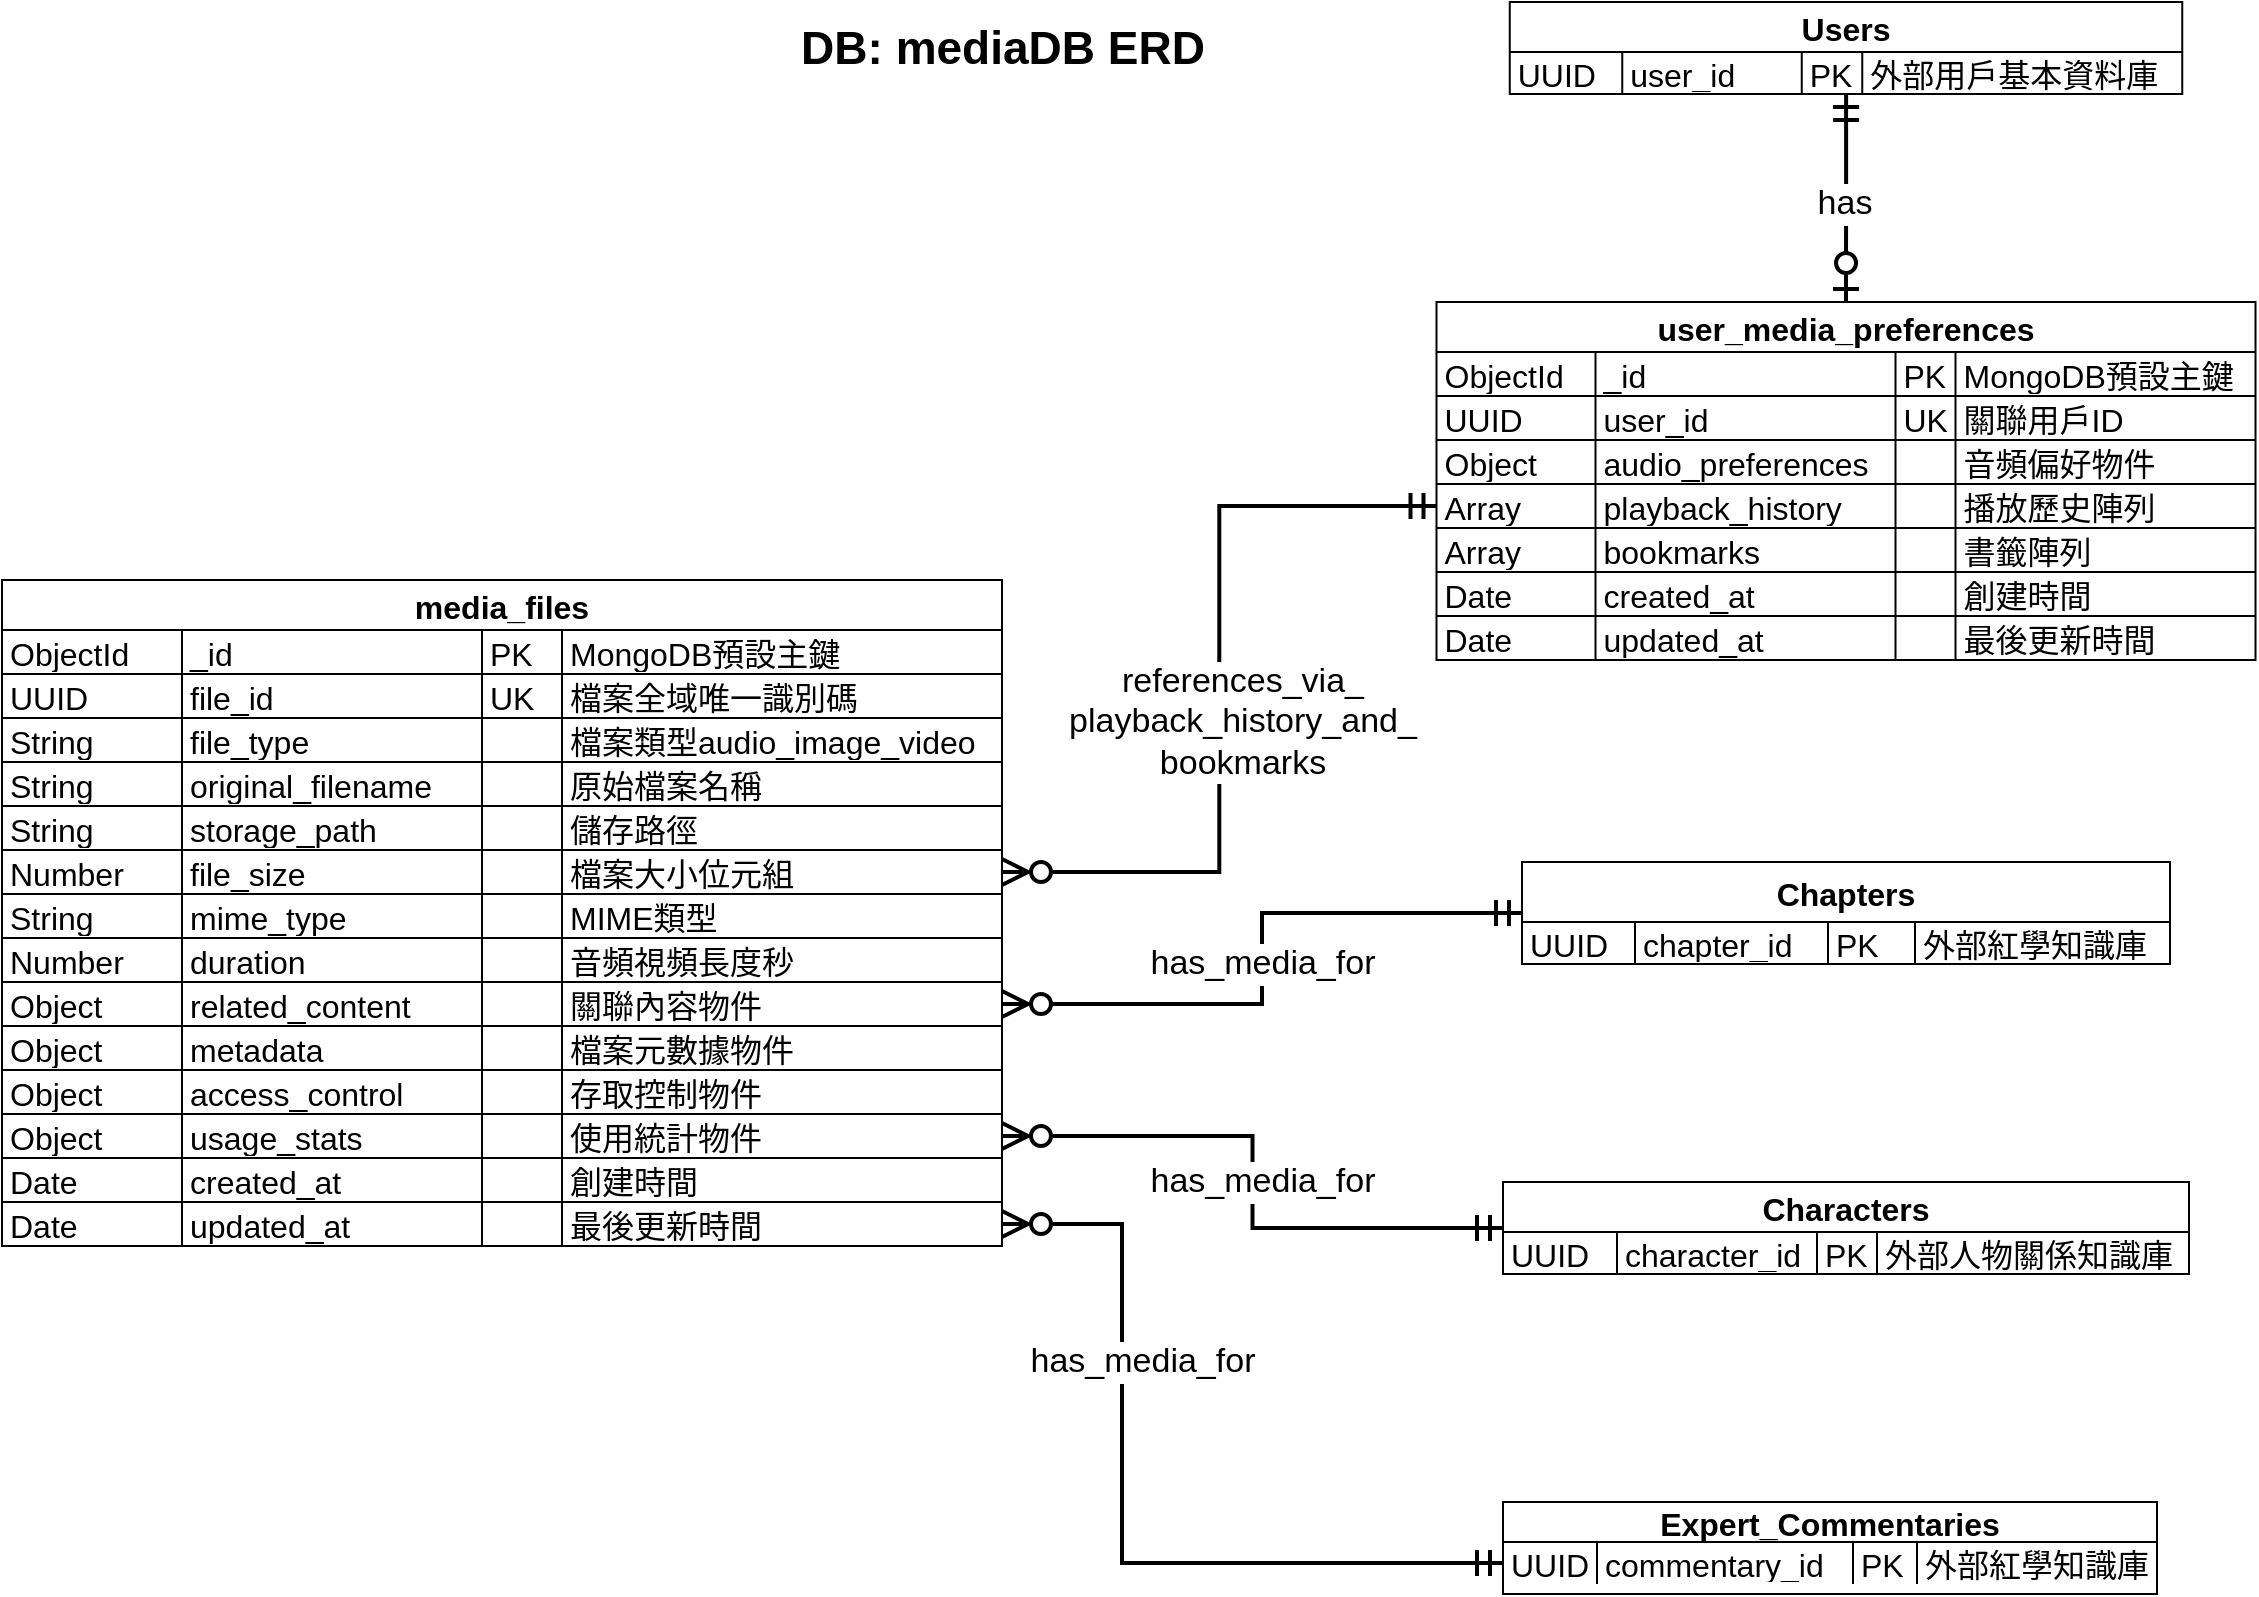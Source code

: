 <mxfile version="24.7.17">
  <diagram name="Page-1" id="UnIl4REgYdiLxJxf534u">
    <mxGraphModel dx="2711" dy="1104" grid="1" gridSize="10" guides="1" tooltips="1" connect="1" arrows="1" fold="1" page="1" pageScale="1" pageWidth="827" pageHeight="1169" math="0" shadow="0">
      <root>
        <mxCell id="0" />
        <mxCell id="1" parent="0" />
        <mxCell id="NqUrE6B0WoNYXSJN2qYD-1" value="media_files" style="shape=table;startSize=25;container=1;collapsible=0;childLayout=tableLayout;fixedRows=1;rowLines=1;fontStyle=1;align=center;resizeLast=1;fontSize=16;" parent="1" vertex="1">
          <mxGeometry x="-230" y="329" width="500" height="333" as="geometry" />
        </mxCell>
        <mxCell id="NqUrE6B0WoNYXSJN2qYD-2" style="shape=tableRow;horizontal=0;startSize=0;swimlaneHead=0;swimlaneBody=0;fillColor=none;collapsible=0;dropTarget=0;points=[[0,0.5],[1,0.5]];portConstraint=eastwest;top=0;left=0;right=0;bottom=0;fontSize=16;" parent="NqUrE6B0WoNYXSJN2qYD-1" vertex="1">
          <mxGeometry y="25" width="500" height="22" as="geometry" />
        </mxCell>
        <mxCell id="NqUrE6B0WoNYXSJN2qYD-3" value="ObjectId" style="shape=partialRectangle;connectable=0;fillColor=none;top=0;left=0;bottom=0;right=0;align=left;spacingLeft=2;overflow=hidden;fontSize=16;" parent="NqUrE6B0WoNYXSJN2qYD-2" vertex="1">
          <mxGeometry width="90" height="22" as="geometry">
            <mxRectangle width="90" height="22" as="alternateBounds" />
          </mxGeometry>
        </mxCell>
        <mxCell id="NqUrE6B0WoNYXSJN2qYD-4" value="_id" style="shape=partialRectangle;connectable=0;fillColor=none;top=0;left=0;bottom=0;right=0;align=left;spacingLeft=2;overflow=hidden;fontSize=16;" parent="NqUrE6B0WoNYXSJN2qYD-2" vertex="1">
          <mxGeometry x="90" width="150" height="22" as="geometry">
            <mxRectangle width="150" height="22" as="alternateBounds" />
          </mxGeometry>
        </mxCell>
        <mxCell id="fLlnK0QQQw2lZY6XCiY6-12" value="PK" style="shape=partialRectangle;connectable=0;fillColor=none;top=0;left=0;bottom=0;right=0;align=left;spacingLeft=2;overflow=hidden;fontSize=16;" vertex="1" parent="NqUrE6B0WoNYXSJN2qYD-2">
          <mxGeometry x="240" width="40" height="22" as="geometry">
            <mxRectangle width="40" height="22" as="alternateBounds" />
          </mxGeometry>
        </mxCell>
        <mxCell id="NqUrE6B0WoNYXSJN2qYD-5" value="MongoDB預設主鍵" style="shape=partialRectangle;connectable=0;fillColor=none;top=0;left=0;bottom=0;right=0;align=left;spacingLeft=2;overflow=hidden;fontSize=16;" parent="NqUrE6B0WoNYXSJN2qYD-2" vertex="1">
          <mxGeometry x="280" width="220" height="22" as="geometry">
            <mxRectangle width="220" height="22" as="alternateBounds" />
          </mxGeometry>
        </mxCell>
        <mxCell id="NqUrE6B0WoNYXSJN2qYD-6" style="shape=tableRow;horizontal=0;startSize=0;swimlaneHead=0;swimlaneBody=0;fillColor=none;collapsible=0;dropTarget=0;points=[[0,0.5],[1,0.5]];portConstraint=eastwest;top=0;left=0;right=0;bottom=0;fontSize=16;" parent="NqUrE6B0WoNYXSJN2qYD-1" vertex="1">
          <mxGeometry y="47" width="500" height="22" as="geometry" />
        </mxCell>
        <mxCell id="NqUrE6B0WoNYXSJN2qYD-7" value="UUID" style="shape=partialRectangle;connectable=0;fillColor=none;top=0;left=0;bottom=0;right=0;align=left;spacingLeft=2;overflow=hidden;fontSize=16;" parent="NqUrE6B0WoNYXSJN2qYD-6" vertex="1">
          <mxGeometry width="90" height="22" as="geometry">
            <mxRectangle width="90" height="22" as="alternateBounds" />
          </mxGeometry>
        </mxCell>
        <mxCell id="NqUrE6B0WoNYXSJN2qYD-8" value="file_id" style="shape=partialRectangle;connectable=0;fillColor=none;top=0;left=0;bottom=0;right=0;align=left;spacingLeft=2;overflow=hidden;fontSize=16;" parent="NqUrE6B0WoNYXSJN2qYD-6" vertex="1">
          <mxGeometry x="90" width="150" height="22" as="geometry">
            <mxRectangle width="150" height="22" as="alternateBounds" />
          </mxGeometry>
        </mxCell>
        <mxCell id="fLlnK0QQQw2lZY6XCiY6-13" value="UK" style="shape=partialRectangle;connectable=0;fillColor=none;top=0;left=0;bottom=0;right=0;align=left;spacingLeft=2;overflow=hidden;fontSize=16;" vertex="1" parent="NqUrE6B0WoNYXSJN2qYD-6">
          <mxGeometry x="240" width="40" height="22" as="geometry">
            <mxRectangle width="40" height="22" as="alternateBounds" />
          </mxGeometry>
        </mxCell>
        <mxCell id="NqUrE6B0WoNYXSJN2qYD-9" value="檔案全域唯一識別碼" style="shape=partialRectangle;connectable=0;fillColor=none;top=0;left=0;bottom=0;right=0;align=left;spacingLeft=2;overflow=hidden;fontSize=16;" parent="NqUrE6B0WoNYXSJN2qYD-6" vertex="1">
          <mxGeometry x="280" width="220" height="22" as="geometry">
            <mxRectangle width="220" height="22" as="alternateBounds" />
          </mxGeometry>
        </mxCell>
        <mxCell id="NqUrE6B0WoNYXSJN2qYD-10" style="shape=tableRow;horizontal=0;startSize=0;swimlaneHead=0;swimlaneBody=0;fillColor=none;collapsible=0;dropTarget=0;points=[[0,0.5],[1,0.5]];portConstraint=eastwest;top=0;left=0;right=0;bottom=0;fontSize=16;" parent="NqUrE6B0WoNYXSJN2qYD-1" vertex="1">
          <mxGeometry y="69" width="500" height="22" as="geometry" />
        </mxCell>
        <mxCell id="NqUrE6B0WoNYXSJN2qYD-11" value="String" style="shape=partialRectangle;connectable=0;fillColor=none;top=0;left=0;bottom=0;right=0;align=left;spacingLeft=2;overflow=hidden;fontSize=16;" parent="NqUrE6B0WoNYXSJN2qYD-10" vertex="1">
          <mxGeometry width="90" height="22" as="geometry">
            <mxRectangle width="90" height="22" as="alternateBounds" />
          </mxGeometry>
        </mxCell>
        <mxCell id="NqUrE6B0WoNYXSJN2qYD-12" value="file_type" style="shape=partialRectangle;connectable=0;fillColor=none;top=0;left=0;bottom=0;right=0;align=left;spacingLeft=2;overflow=hidden;fontSize=16;" parent="NqUrE6B0WoNYXSJN2qYD-10" vertex="1">
          <mxGeometry x="90" width="150" height="22" as="geometry">
            <mxRectangle width="150" height="22" as="alternateBounds" />
          </mxGeometry>
        </mxCell>
        <mxCell id="fLlnK0QQQw2lZY6XCiY6-14" style="shape=partialRectangle;connectable=0;fillColor=none;top=0;left=0;bottom=0;right=0;align=left;spacingLeft=2;overflow=hidden;fontSize=16;" vertex="1" parent="NqUrE6B0WoNYXSJN2qYD-10">
          <mxGeometry x="240" width="40" height="22" as="geometry">
            <mxRectangle width="40" height="22" as="alternateBounds" />
          </mxGeometry>
        </mxCell>
        <mxCell id="NqUrE6B0WoNYXSJN2qYD-13" value="檔案類型audio_image_video" style="shape=partialRectangle;connectable=0;fillColor=none;top=0;left=0;bottom=0;right=0;align=left;spacingLeft=2;overflow=hidden;fontSize=16;" parent="NqUrE6B0WoNYXSJN2qYD-10" vertex="1">
          <mxGeometry x="280" width="220" height="22" as="geometry">
            <mxRectangle width="220" height="22" as="alternateBounds" />
          </mxGeometry>
        </mxCell>
        <mxCell id="NqUrE6B0WoNYXSJN2qYD-14" style="shape=tableRow;horizontal=0;startSize=0;swimlaneHead=0;swimlaneBody=0;fillColor=none;collapsible=0;dropTarget=0;points=[[0,0.5],[1,0.5]];portConstraint=eastwest;top=0;left=0;right=0;bottom=0;fontSize=16;" parent="NqUrE6B0WoNYXSJN2qYD-1" vertex="1">
          <mxGeometry y="91" width="500" height="22" as="geometry" />
        </mxCell>
        <mxCell id="NqUrE6B0WoNYXSJN2qYD-15" value="String" style="shape=partialRectangle;connectable=0;fillColor=none;top=0;left=0;bottom=0;right=0;align=left;spacingLeft=2;overflow=hidden;fontSize=16;" parent="NqUrE6B0WoNYXSJN2qYD-14" vertex="1">
          <mxGeometry width="90" height="22" as="geometry">
            <mxRectangle width="90" height="22" as="alternateBounds" />
          </mxGeometry>
        </mxCell>
        <mxCell id="NqUrE6B0WoNYXSJN2qYD-16" value="original_filename" style="shape=partialRectangle;connectable=0;fillColor=none;top=0;left=0;bottom=0;right=0;align=left;spacingLeft=2;overflow=hidden;fontSize=16;" parent="NqUrE6B0WoNYXSJN2qYD-14" vertex="1">
          <mxGeometry x="90" width="150" height="22" as="geometry">
            <mxRectangle width="150" height="22" as="alternateBounds" />
          </mxGeometry>
        </mxCell>
        <mxCell id="fLlnK0QQQw2lZY6XCiY6-15" style="shape=partialRectangle;connectable=0;fillColor=none;top=0;left=0;bottom=0;right=0;align=left;spacingLeft=2;overflow=hidden;fontSize=16;" vertex="1" parent="NqUrE6B0WoNYXSJN2qYD-14">
          <mxGeometry x="240" width="40" height="22" as="geometry">
            <mxRectangle width="40" height="22" as="alternateBounds" />
          </mxGeometry>
        </mxCell>
        <mxCell id="NqUrE6B0WoNYXSJN2qYD-17" value="原始檔案名稱" style="shape=partialRectangle;connectable=0;fillColor=none;top=0;left=0;bottom=0;right=0;align=left;spacingLeft=2;overflow=hidden;fontSize=16;" parent="NqUrE6B0WoNYXSJN2qYD-14" vertex="1">
          <mxGeometry x="280" width="220" height="22" as="geometry">
            <mxRectangle width="220" height="22" as="alternateBounds" />
          </mxGeometry>
        </mxCell>
        <mxCell id="NqUrE6B0WoNYXSJN2qYD-18" style="shape=tableRow;horizontal=0;startSize=0;swimlaneHead=0;swimlaneBody=0;fillColor=none;collapsible=0;dropTarget=0;points=[[0,0.5],[1,0.5]];portConstraint=eastwest;top=0;left=0;right=0;bottom=0;fontSize=16;" parent="NqUrE6B0WoNYXSJN2qYD-1" vertex="1">
          <mxGeometry y="113" width="500" height="22" as="geometry" />
        </mxCell>
        <mxCell id="NqUrE6B0WoNYXSJN2qYD-19" value="String" style="shape=partialRectangle;connectable=0;fillColor=none;top=0;left=0;bottom=0;right=0;align=left;spacingLeft=2;overflow=hidden;fontSize=16;" parent="NqUrE6B0WoNYXSJN2qYD-18" vertex="1">
          <mxGeometry width="90" height="22" as="geometry">
            <mxRectangle width="90" height="22" as="alternateBounds" />
          </mxGeometry>
        </mxCell>
        <mxCell id="NqUrE6B0WoNYXSJN2qYD-20" value="storage_path" style="shape=partialRectangle;connectable=0;fillColor=none;top=0;left=0;bottom=0;right=0;align=left;spacingLeft=2;overflow=hidden;fontSize=16;" parent="NqUrE6B0WoNYXSJN2qYD-18" vertex="1">
          <mxGeometry x="90" width="150" height="22" as="geometry">
            <mxRectangle width="150" height="22" as="alternateBounds" />
          </mxGeometry>
        </mxCell>
        <mxCell id="fLlnK0QQQw2lZY6XCiY6-16" style="shape=partialRectangle;connectable=0;fillColor=none;top=0;left=0;bottom=0;right=0;align=left;spacingLeft=2;overflow=hidden;fontSize=16;" vertex="1" parent="NqUrE6B0WoNYXSJN2qYD-18">
          <mxGeometry x="240" width="40" height="22" as="geometry">
            <mxRectangle width="40" height="22" as="alternateBounds" />
          </mxGeometry>
        </mxCell>
        <mxCell id="NqUrE6B0WoNYXSJN2qYD-21" value="儲存路徑" style="shape=partialRectangle;connectable=0;fillColor=none;top=0;left=0;bottom=0;right=0;align=left;spacingLeft=2;overflow=hidden;fontSize=16;" parent="NqUrE6B0WoNYXSJN2qYD-18" vertex="1">
          <mxGeometry x="280" width="220" height="22" as="geometry">
            <mxRectangle width="220" height="22" as="alternateBounds" />
          </mxGeometry>
        </mxCell>
        <mxCell id="NqUrE6B0WoNYXSJN2qYD-22" style="shape=tableRow;horizontal=0;startSize=0;swimlaneHead=0;swimlaneBody=0;fillColor=none;collapsible=0;dropTarget=0;points=[[0,0.5],[1,0.5]];portConstraint=eastwest;top=0;left=0;right=0;bottom=0;fontSize=16;" parent="NqUrE6B0WoNYXSJN2qYD-1" vertex="1">
          <mxGeometry y="135" width="500" height="22" as="geometry" />
        </mxCell>
        <mxCell id="NqUrE6B0WoNYXSJN2qYD-23" value="Number" style="shape=partialRectangle;connectable=0;fillColor=none;top=0;left=0;bottom=0;right=0;align=left;spacingLeft=2;overflow=hidden;fontSize=16;" parent="NqUrE6B0WoNYXSJN2qYD-22" vertex="1">
          <mxGeometry width="90" height="22" as="geometry">
            <mxRectangle width="90" height="22" as="alternateBounds" />
          </mxGeometry>
        </mxCell>
        <mxCell id="NqUrE6B0WoNYXSJN2qYD-24" value="file_size" style="shape=partialRectangle;connectable=0;fillColor=none;top=0;left=0;bottom=0;right=0;align=left;spacingLeft=2;overflow=hidden;fontSize=16;" parent="NqUrE6B0WoNYXSJN2qYD-22" vertex="1">
          <mxGeometry x="90" width="150" height="22" as="geometry">
            <mxRectangle width="150" height="22" as="alternateBounds" />
          </mxGeometry>
        </mxCell>
        <mxCell id="fLlnK0QQQw2lZY6XCiY6-17" style="shape=partialRectangle;connectable=0;fillColor=none;top=0;left=0;bottom=0;right=0;align=left;spacingLeft=2;overflow=hidden;fontSize=16;" vertex="1" parent="NqUrE6B0WoNYXSJN2qYD-22">
          <mxGeometry x="240" width="40" height="22" as="geometry">
            <mxRectangle width="40" height="22" as="alternateBounds" />
          </mxGeometry>
        </mxCell>
        <mxCell id="NqUrE6B0WoNYXSJN2qYD-25" value="檔案大小位元組" style="shape=partialRectangle;connectable=0;fillColor=none;top=0;left=0;bottom=0;right=0;align=left;spacingLeft=2;overflow=hidden;fontSize=16;" parent="NqUrE6B0WoNYXSJN2qYD-22" vertex="1">
          <mxGeometry x="280" width="220" height="22" as="geometry">
            <mxRectangle width="220" height="22" as="alternateBounds" />
          </mxGeometry>
        </mxCell>
        <mxCell id="NqUrE6B0WoNYXSJN2qYD-26" style="shape=tableRow;horizontal=0;startSize=0;swimlaneHead=0;swimlaneBody=0;fillColor=none;collapsible=0;dropTarget=0;points=[[0,0.5],[1,0.5]];portConstraint=eastwest;top=0;left=0;right=0;bottom=0;fontSize=16;" parent="NqUrE6B0WoNYXSJN2qYD-1" vertex="1">
          <mxGeometry y="157" width="500" height="22" as="geometry" />
        </mxCell>
        <mxCell id="NqUrE6B0WoNYXSJN2qYD-27" value="String" style="shape=partialRectangle;connectable=0;fillColor=none;top=0;left=0;bottom=0;right=0;align=left;spacingLeft=2;overflow=hidden;fontSize=16;" parent="NqUrE6B0WoNYXSJN2qYD-26" vertex="1">
          <mxGeometry width="90" height="22" as="geometry">
            <mxRectangle width="90" height="22" as="alternateBounds" />
          </mxGeometry>
        </mxCell>
        <mxCell id="NqUrE6B0WoNYXSJN2qYD-28" value="mime_type" style="shape=partialRectangle;connectable=0;fillColor=none;top=0;left=0;bottom=0;right=0;align=left;spacingLeft=2;overflow=hidden;fontSize=16;" parent="NqUrE6B0WoNYXSJN2qYD-26" vertex="1">
          <mxGeometry x="90" width="150" height="22" as="geometry">
            <mxRectangle width="150" height="22" as="alternateBounds" />
          </mxGeometry>
        </mxCell>
        <mxCell id="fLlnK0QQQw2lZY6XCiY6-18" style="shape=partialRectangle;connectable=0;fillColor=none;top=0;left=0;bottom=0;right=0;align=left;spacingLeft=2;overflow=hidden;fontSize=16;" vertex="1" parent="NqUrE6B0WoNYXSJN2qYD-26">
          <mxGeometry x="240" width="40" height="22" as="geometry">
            <mxRectangle width="40" height="22" as="alternateBounds" />
          </mxGeometry>
        </mxCell>
        <mxCell id="NqUrE6B0WoNYXSJN2qYD-29" value="MIME類型" style="shape=partialRectangle;connectable=0;fillColor=none;top=0;left=0;bottom=0;right=0;align=left;spacingLeft=2;overflow=hidden;fontSize=16;" parent="NqUrE6B0WoNYXSJN2qYD-26" vertex="1">
          <mxGeometry x="280" width="220" height="22" as="geometry">
            <mxRectangle width="220" height="22" as="alternateBounds" />
          </mxGeometry>
        </mxCell>
        <mxCell id="NqUrE6B0WoNYXSJN2qYD-30" style="shape=tableRow;horizontal=0;startSize=0;swimlaneHead=0;swimlaneBody=0;fillColor=none;collapsible=0;dropTarget=0;points=[[0,0.5],[1,0.5]];portConstraint=eastwest;top=0;left=0;right=0;bottom=0;fontSize=16;" parent="NqUrE6B0WoNYXSJN2qYD-1" vertex="1">
          <mxGeometry y="179" width="500" height="22" as="geometry" />
        </mxCell>
        <mxCell id="NqUrE6B0WoNYXSJN2qYD-31" value="Number" style="shape=partialRectangle;connectable=0;fillColor=none;top=0;left=0;bottom=0;right=0;align=left;spacingLeft=2;overflow=hidden;fontSize=16;" parent="NqUrE6B0WoNYXSJN2qYD-30" vertex="1">
          <mxGeometry width="90" height="22" as="geometry">
            <mxRectangle width="90" height="22" as="alternateBounds" />
          </mxGeometry>
        </mxCell>
        <mxCell id="NqUrE6B0WoNYXSJN2qYD-32" value="duration" style="shape=partialRectangle;connectable=0;fillColor=none;top=0;left=0;bottom=0;right=0;align=left;spacingLeft=2;overflow=hidden;fontSize=16;" parent="NqUrE6B0WoNYXSJN2qYD-30" vertex="1">
          <mxGeometry x="90" width="150" height="22" as="geometry">
            <mxRectangle width="150" height="22" as="alternateBounds" />
          </mxGeometry>
        </mxCell>
        <mxCell id="fLlnK0QQQw2lZY6XCiY6-19" style="shape=partialRectangle;connectable=0;fillColor=none;top=0;left=0;bottom=0;right=0;align=left;spacingLeft=2;overflow=hidden;fontSize=16;" vertex="1" parent="NqUrE6B0WoNYXSJN2qYD-30">
          <mxGeometry x="240" width="40" height="22" as="geometry">
            <mxRectangle width="40" height="22" as="alternateBounds" />
          </mxGeometry>
        </mxCell>
        <mxCell id="NqUrE6B0WoNYXSJN2qYD-33" value="音頻視頻長度秒" style="shape=partialRectangle;connectable=0;fillColor=none;top=0;left=0;bottom=0;right=0;align=left;spacingLeft=2;overflow=hidden;fontSize=16;" parent="NqUrE6B0WoNYXSJN2qYD-30" vertex="1">
          <mxGeometry x="280" width="220" height="22" as="geometry">
            <mxRectangle width="220" height="22" as="alternateBounds" />
          </mxGeometry>
        </mxCell>
        <mxCell id="NqUrE6B0WoNYXSJN2qYD-34" style="shape=tableRow;horizontal=0;startSize=0;swimlaneHead=0;swimlaneBody=0;fillColor=none;collapsible=0;dropTarget=0;points=[[0,0.5],[1,0.5]];portConstraint=eastwest;top=0;left=0;right=0;bottom=0;fontSize=16;" parent="NqUrE6B0WoNYXSJN2qYD-1" vertex="1">
          <mxGeometry y="201" width="500" height="22" as="geometry" />
        </mxCell>
        <mxCell id="NqUrE6B0WoNYXSJN2qYD-35" value="Object" style="shape=partialRectangle;connectable=0;fillColor=none;top=0;left=0;bottom=0;right=0;align=left;spacingLeft=2;overflow=hidden;fontSize=16;" parent="NqUrE6B0WoNYXSJN2qYD-34" vertex="1">
          <mxGeometry width="90" height="22" as="geometry">
            <mxRectangle width="90" height="22" as="alternateBounds" />
          </mxGeometry>
        </mxCell>
        <mxCell id="NqUrE6B0WoNYXSJN2qYD-36" value="related_content" style="shape=partialRectangle;connectable=0;fillColor=none;top=0;left=0;bottom=0;right=0;align=left;spacingLeft=2;overflow=hidden;fontSize=16;" parent="NqUrE6B0WoNYXSJN2qYD-34" vertex="1">
          <mxGeometry x="90" width="150" height="22" as="geometry">
            <mxRectangle width="150" height="22" as="alternateBounds" />
          </mxGeometry>
        </mxCell>
        <mxCell id="fLlnK0QQQw2lZY6XCiY6-20" style="shape=partialRectangle;connectable=0;fillColor=none;top=0;left=0;bottom=0;right=0;align=left;spacingLeft=2;overflow=hidden;fontSize=16;" vertex="1" parent="NqUrE6B0WoNYXSJN2qYD-34">
          <mxGeometry x="240" width="40" height="22" as="geometry">
            <mxRectangle width="40" height="22" as="alternateBounds" />
          </mxGeometry>
        </mxCell>
        <mxCell id="NqUrE6B0WoNYXSJN2qYD-37" value="關聯內容物件" style="shape=partialRectangle;connectable=0;fillColor=none;top=0;left=0;bottom=0;right=0;align=left;spacingLeft=2;overflow=hidden;fontSize=16;" parent="NqUrE6B0WoNYXSJN2qYD-34" vertex="1">
          <mxGeometry x="280" width="220" height="22" as="geometry">
            <mxRectangle width="220" height="22" as="alternateBounds" />
          </mxGeometry>
        </mxCell>
        <mxCell id="NqUrE6B0WoNYXSJN2qYD-38" style="shape=tableRow;horizontal=0;startSize=0;swimlaneHead=0;swimlaneBody=0;fillColor=none;collapsible=0;dropTarget=0;points=[[0,0.5],[1,0.5]];portConstraint=eastwest;top=0;left=0;right=0;bottom=0;fontSize=16;" parent="NqUrE6B0WoNYXSJN2qYD-1" vertex="1">
          <mxGeometry y="223" width="500" height="22" as="geometry" />
        </mxCell>
        <mxCell id="NqUrE6B0WoNYXSJN2qYD-39" value="Object" style="shape=partialRectangle;connectable=0;fillColor=none;top=0;left=0;bottom=0;right=0;align=left;spacingLeft=2;overflow=hidden;fontSize=16;" parent="NqUrE6B0WoNYXSJN2qYD-38" vertex="1">
          <mxGeometry width="90" height="22" as="geometry">
            <mxRectangle width="90" height="22" as="alternateBounds" />
          </mxGeometry>
        </mxCell>
        <mxCell id="NqUrE6B0WoNYXSJN2qYD-40" value="metadata" style="shape=partialRectangle;connectable=0;fillColor=none;top=0;left=0;bottom=0;right=0;align=left;spacingLeft=2;overflow=hidden;fontSize=16;" parent="NqUrE6B0WoNYXSJN2qYD-38" vertex="1">
          <mxGeometry x="90" width="150" height="22" as="geometry">
            <mxRectangle width="150" height="22" as="alternateBounds" />
          </mxGeometry>
        </mxCell>
        <mxCell id="fLlnK0QQQw2lZY6XCiY6-21" style="shape=partialRectangle;connectable=0;fillColor=none;top=0;left=0;bottom=0;right=0;align=left;spacingLeft=2;overflow=hidden;fontSize=16;" vertex="1" parent="NqUrE6B0WoNYXSJN2qYD-38">
          <mxGeometry x="240" width="40" height="22" as="geometry">
            <mxRectangle width="40" height="22" as="alternateBounds" />
          </mxGeometry>
        </mxCell>
        <mxCell id="NqUrE6B0WoNYXSJN2qYD-41" value="檔案元數據物件" style="shape=partialRectangle;connectable=0;fillColor=none;top=0;left=0;bottom=0;right=0;align=left;spacingLeft=2;overflow=hidden;fontSize=16;" parent="NqUrE6B0WoNYXSJN2qYD-38" vertex="1">
          <mxGeometry x="280" width="220" height="22" as="geometry">
            <mxRectangle width="220" height="22" as="alternateBounds" />
          </mxGeometry>
        </mxCell>
        <mxCell id="NqUrE6B0WoNYXSJN2qYD-42" style="shape=tableRow;horizontal=0;startSize=0;swimlaneHead=0;swimlaneBody=0;fillColor=none;collapsible=0;dropTarget=0;points=[[0,0.5],[1,0.5]];portConstraint=eastwest;top=0;left=0;right=0;bottom=0;fontSize=16;" parent="NqUrE6B0WoNYXSJN2qYD-1" vertex="1">
          <mxGeometry y="245" width="500" height="22" as="geometry" />
        </mxCell>
        <mxCell id="NqUrE6B0WoNYXSJN2qYD-43" value="Object" style="shape=partialRectangle;connectable=0;fillColor=none;top=0;left=0;bottom=0;right=0;align=left;spacingLeft=2;overflow=hidden;fontSize=16;" parent="NqUrE6B0WoNYXSJN2qYD-42" vertex="1">
          <mxGeometry width="90" height="22" as="geometry">
            <mxRectangle width="90" height="22" as="alternateBounds" />
          </mxGeometry>
        </mxCell>
        <mxCell id="NqUrE6B0WoNYXSJN2qYD-44" value="access_control" style="shape=partialRectangle;connectable=0;fillColor=none;top=0;left=0;bottom=0;right=0;align=left;spacingLeft=2;overflow=hidden;fontSize=16;" parent="NqUrE6B0WoNYXSJN2qYD-42" vertex="1">
          <mxGeometry x="90" width="150" height="22" as="geometry">
            <mxRectangle width="150" height="22" as="alternateBounds" />
          </mxGeometry>
        </mxCell>
        <mxCell id="fLlnK0QQQw2lZY6XCiY6-22" style="shape=partialRectangle;connectable=0;fillColor=none;top=0;left=0;bottom=0;right=0;align=left;spacingLeft=2;overflow=hidden;fontSize=16;" vertex="1" parent="NqUrE6B0WoNYXSJN2qYD-42">
          <mxGeometry x="240" width="40" height="22" as="geometry">
            <mxRectangle width="40" height="22" as="alternateBounds" />
          </mxGeometry>
        </mxCell>
        <mxCell id="NqUrE6B0WoNYXSJN2qYD-45" value="存取控制物件" style="shape=partialRectangle;connectable=0;fillColor=none;top=0;left=0;bottom=0;right=0;align=left;spacingLeft=2;overflow=hidden;fontSize=16;" parent="NqUrE6B0WoNYXSJN2qYD-42" vertex="1">
          <mxGeometry x="280" width="220" height="22" as="geometry">
            <mxRectangle width="220" height="22" as="alternateBounds" />
          </mxGeometry>
        </mxCell>
        <mxCell id="NqUrE6B0WoNYXSJN2qYD-46" style="shape=tableRow;horizontal=0;startSize=0;swimlaneHead=0;swimlaneBody=0;fillColor=none;collapsible=0;dropTarget=0;points=[[0,0.5],[1,0.5]];portConstraint=eastwest;top=0;left=0;right=0;bottom=0;fontSize=16;" parent="NqUrE6B0WoNYXSJN2qYD-1" vertex="1">
          <mxGeometry y="267" width="500" height="22" as="geometry" />
        </mxCell>
        <mxCell id="NqUrE6B0WoNYXSJN2qYD-47" value="Object" style="shape=partialRectangle;connectable=0;fillColor=none;top=0;left=0;bottom=0;right=0;align=left;spacingLeft=2;overflow=hidden;fontSize=16;" parent="NqUrE6B0WoNYXSJN2qYD-46" vertex="1">
          <mxGeometry width="90" height="22" as="geometry">
            <mxRectangle width="90" height="22" as="alternateBounds" />
          </mxGeometry>
        </mxCell>
        <mxCell id="NqUrE6B0WoNYXSJN2qYD-48" value="usage_stats" style="shape=partialRectangle;connectable=0;fillColor=none;top=0;left=0;bottom=0;right=0;align=left;spacingLeft=2;overflow=hidden;fontSize=16;" parent="NqUrE6B0WoNYXSJN2qYD-46" vertex="1">
          <mxGeometry x="90" width="150" height="22" as="geometry">
            <mxRectangle width="150" height="22" as="alternateBounds" />
          </mxGeometry>
        </mxCell>
        <mxCell id="fLlnK0QQQw2lZY6XCiY6-23" style="shape=partialRectangle;connectable=0;fillColor=none;top=0;left=0;bottom=0;right=0;align=left;spacingLeft=2;overflow=hidden;fontSize=16;" vertex="1" parent="NqUrE6B0WoNYXSJN2qYD-46">
          <mxGeometry x="240" width="40" height="22" as="geometry">
            <mxRectangle width="40" height="22" as="alternateBounds" />
          </mxGeometry>
        </mxCell>
        <mxCell id="NqUrE6B0WoNYXSJN2qYD-49" value="使用統計物件" style="shape=partialRectangle;connectable=0;fillColor=none;top=0;left=0;bottom=0;right=0;align=left;spacingLeft=2;overflow=hidden;fontSize=16;" parent="NqUrE6B0WoNYXSJN2qYD-46" vertex="1">
          <mxGeometry x="280" width="220" height="22" as="geometry">
            <mxRectangle width="220" height="22" as="alternateBounds" />
          </mxGeometry>
        </mxCell>
        <mxCell id="NqUrE6B0WoNYXSJN2qYD-50" style="shape=tableRow;horizontal=0;startSize=0;swimlaneHead=0;swimlaneBody=0;fillColor=none;collapsible=0;dropTarget=0;points=[[0,0.5],[1,0.5]];portConstraint=eastwest;top=0;left=0;right=0;bottom=0;fontSize=16;" parent="NqUrE6B0WoNYXSJN2qYD-1" vertex="1">
          <mxGeometry y="289" width="500" height="22" as="geometry" />
        </mxCell>
        <mxCell id="NqUrE6B0WoNYXSJN2qYD-51" value="Date" style="shape=partialRectangle;connectable=0;fillColor=none;top=0;left=0;bottom=0;right=0;align=left;spacingLeft=2;overflow=hidden;fontSize=16;" parent="NqUrE6B0WoNYXSJN2qYD-50" vertex="1">
          <mxGeometry width="90" height="22" as="geometry">
            <mxRectangle width="90" height="22" as="alternateBounds" />
          </mxGeometry>
        </mxCell>
        <mxCell id="NqUrE6B0WoNYXSJN2qYD-52" value="created_at" style="shape=partialRectangle;connectable=0;fillColor=none;top=0;left=0;bottom=0;right=0;align=left;spacingLeft=2;overflow=hidden;fontSize=16;" parent="NqUrE6B0WoNYXSJN2qYD-50" vertex="1">
          <mxGeometry x="90" width="150" height="22" as="geometry">
            <mxRectangle width="150" height="22" as="alternateBounds" />
          </mxGeometry>
        </mxCell>
        <mxCell id="fLlnK0QQQw2lZY6XCiY6-24" style="shape=partialRectangle;connectable=0;fillColor=none;top=0;left=0;bottom=0;right=0;align=left;spacingLeft=2;overflow=hidden;fontSize=16;" vertex="1" parent="NqUrE6B0WoNYXSJN2qYD-50">
          <mxGeometry x="240" width="40" height="22" as="geometry">
            <mxRectangle width="40" height="22" as="alternateBounds" />
          </mxGeometry>
        </mxCell>
        <mxCell id="NqUrE6B0WoNYXSJN2qYD-53" value="創建時間" style="shape=partialRectangle;connectable=0;fillColor=none;top=0;left=0;bottom=0;right=0;align=left;spacingLeft=2;overflow=hidden;fontSize=16;" parent="NqUrE6B0WoNYXSJN2qYD-50" vertex="1">
          <mxGeometry x="280" width="220" height="22" as="geometry">
            <mxRectangle width="220" height="22" as="alternateBounds" />
          </mxGeometry>
        </mxCell>
        <mxCell id="NqUrE6B0WoNYXSJN2qYD-54" style="shape=tableRow;horizontal=0;startSize=0;swimlaneHead=0;swimlaneBody=0;fillColor=none;collapsible=0;dropTarget=0;points=[[0,0.5],[1,0.5]];portConstraint=eastwest;top=0;left=0;right=0;bottom=0;fontSize=16;" parent="NqUrE6B0WoNYXSJN2qYD-1" vertex="1">
          <mxGeometry y="311" width="500" height="22" as="geometry" />
        </mxCell>
        <mxCell id="NqUrE6B0WoNYXSJN2qYD-55" value="Date" style="shape=partialRectangle;connectable=0;fillColor=none;top=0;left=0;bottom=0;right=0;align=left;spacingLeft=2;overflow=hidden;fontSize=16;" parent="NqUrE6B0WoNYXSJN2qYD-54" vertex="1">
          <mxGeometry width="90" height="22" as="geometry">
            <mxRectangle width="90" height="22" as="alternateBounds" />
          </mxGeometry>
        </mxCell>
        <mxCell id="NqUrE6B0WoNYXSJN2qYD-56" value="updated_at" style="shape=partialRectangle;connectable=0;fillColor=none;top=0;left=0;bottom=0;right=0;align=left;spacingLeft=2;overflow=hidden;fontSize=16;" parent="NqUrE6B0WoNYXSJN2qYD-54" vertex="1">
          <mxGeometry x="90" width="150" height="22" as="geometry">
            <mxRectangle width="150" height="22" as="alternateBounds" />
          </mxGeometry>
        </mxCell>
        <mxCell id="fLlnK0QQQw2lZY6XCiY6-25" style="shape=partialRectangle;connectable=0;fillColor=none;top=0;left=0;bottom=0;right=0;align=left;spacingLeft=2;overflow=hidden;fontSize=16;" vertex="1" parent="NqUrE6B0WoNYXSJN2qYD-54">
          <mxGeometry x="240" width="40" height="22" as="geometry">
            <mxRectangle width="40" height="22" as="alternateBounds" />
          </mxGeometry>
        </mxCell>
        <mxCell id="NqUrE6B0WoNYXSJN2qYD-57" value="最後更新時間" style="shape=partialRectangle;connectable=0;fillColor=none;top=0;left=0;bottom=0;right=0;align=left;spacingLeft=2;overflow=hidden;fontSize=16;" parent="NqUrE6B0WoNYXSJN2qYD-54" vertex="1">
          <mxGeometry x="280" width="220" height="22" as="geometry">
            <mxRectangle width="220" height="22" as="alternateBounds" />
          </mxGeometry>
        </mxCell>
        <mxCell id="NqUrE6B0WoNYXSJN2qYD-58" value="user_media_preferences" style="shape=table;startSize=25;container=1;collapsible=0;childLayout=tableLayout;fixedRows=1;rowLines=1;fontStyle=1;align=center;resizeLast=1;fontSize=16;" parent="1" vertex="1">
          <mxGeometry x="487.25" y="190" width="409.5" height="179" as="geometry" />
        </mxCell>
        <mxCell id="NqUrE6B0WoNYXSJN2qYD-59" style="shape=tableRow;horizontal=0;startSize=0;swimlaneHead=0;swimlaneBody=0;fillColor=none;collapsible=0;dropTarget=0;points=[[0,0.5],[1,0.5]];portConstraint=eastwest;top=0;left=0;right=0;bottom=0;fontSize=16;" parent="NqUrE6B0WoNYXSJN2qYD-58" vertex="1">
          <mxGeometry y="25" width="409.5" height="22" as="geometry" />
        </mxCell>
        <mxCell id="NqUrE6B0WoNYXSJN2qYD-60" value="ObjectId" style="shape=partialRectangle;connectable=0;fillColor=none;top=0;left=0;bottom=0;right=0;align=left;spacingLeft=2;overflow=hidden;fontSize=16;" parent="NqUrE6B0WoNYXSJN2qYD-59" vertex="1">
          <mxGeometry width="79.5" height="22" as="geometry">
            <mxRectangle width="79.5" height="22" as="alternateBounds" />
          </mxGeometry>
        </mxCell>
        <mxCell id="NqUrE6B0WoNYXSJN2qYD-61" value="_id" style="shape=partialRectangle;connectable=0;fillColor=none;top=0;left=0;bottom=0;right=0;align=left;spacingLeft=2;overflow=hidden;fontSize=16;" parent="NqUrE6B0WoNYXSJN2qYD-59" vertex="1">
          <mxGeometry x="79.5" width="150" height="22" as="geometry">
            <mxRectangle width="150" height="22" as="alternateBounds" />
          </mxGeometry>
        </mxCell>
        <mxCell id="fLlnK0QQQw2lZY6XCiY6-1" value="PK" style="shape=partialRectangle;connectable=0;fillColor=none;top=0;left=0;bottom=0;right=0;align=left;spacingLeft=2;overflow=hidden;fontSize=16;" vertex="1" parent="NqUrE6B0WoNYXSJN2qYD-59">
          <mxGeometry x="229.5" width="30" height="22" as="geometry">
            <mxRectangle width="30" height="22" as="alternateBounds" />
          </mxGeometry>
        </mxCell>
        <mxCell id="NqUrE6B0WoNYXSJN2qYD-62" value="MongoDB預設主鍵" style="shape=partialRectangle;connectable=0;fillColor=none;top=0;left=0;bottom=0;right=0;align=left;spacingLeft=2;overflow=hidden;fontSize=16;" parent="NqUrE6B0WoNYXSJN2qYD-59" vertex="1">
          <mxGeometry x="259.5" width="150" height="22" as="geometry">
            <mxRectangle width="150" height="22" as="alternateBounds" />
          </mxGeometry>
        </mxCell>
        <mxCell id="NqUrE6B0WoNYXSJN2qYD-63" style="shape=tableRow;horizontal=0;startSize=0;swimlaneHead=0;swimlaneBody=0;fillColor=none;collapsible=0;dropTarget=0;points=[[0,0.5],[1,0.5]];portConstraint=eastwest;top=0;left=0;right=0;bottom=0;fontSize=16;" parent="NqUrE6B0WoNYXSJN2qYD-58" vertex="1">
          <mxGeometry y="47" width="409.5" height="22" as="geometry" />
        </mxCell>
        <mxCell id="NqUrE6B0WoNYXSJN2qYD-64" value="UUID" style="shape=partialRectangle;connectable=0;fillColor=none;top=0;left=0;bottom=0;right=0;align=left;spacingLeft=2;overflow=hidden;fontSize=16;" parent="NqUrE6B0WoNYXSJN2qYD-63" vertex="1">
          <mxGeometry width="79.5" height="22" as="geometry">
            <mxRectangle width="79.5" height="22" as="alternateBounds" />
          </mxGeometry>
        </mxCell>
        <mxCell id="NqUrE6B0WoNYXSJN2qYD-65" value="user_id" style="shape=partialRectangle;connectable=0;fillColor=none;top=0;left=0;bottom=0;right=0;align=left;spacingLeft=2;overflow=hidden;fontSize=16;" parent="NqUrE6B0WoNYXSJN2qYD-63" vertex="1">
          <mxGeometry x="79.5" width="150" height="22" as="geometry">
            <mxRectangle width="150" height="22" as="alternateBounds" />
          </mxGeometry>
        </mxCell>
        <mxCell id="fLlnK0QQQw2lZY6XCiY6-2" value="UK" style="shape=partialRectangle;connectable=0;fillColor=none;top=0;left=0;bottom=0;right=0;align=left;spacingLeft=2;overflow=hidden;fontSize=16;" vertex="1" parent="NqUrE6B0WoNYXSJN2qYD-63">
          <mxGeometry x="229.5" width="30" height="22" as="geometry">
            <mxRectangle width="30" height="22" as="alternateBounds" />
          </mxGeometry>
        </mxCell>
        <mxCell id="NqUrE6B0WoNYXSJN2qYD-66" value="關聯用戶ID" style="shape=partialRectangle;connectable=0;fillColor=none;top=0;left=0;bottom=0;right=0;align=left;spacingLeft=2;overflow=hidden;fontSize=16;" parent="NqUrE6B0WoNYXSJN2qYD-63" vertex="1">
          <mxGeometry x="259.5" width="150" height="22" as="geometry">
            <mxRectangle width="150" height="22" as="alternateBounds" />
          </mxGeometry>
        </mxCell>
        <mxCell id="NqUrE6B0WoNYXSJN2qYD-67" style="shape=tableRow;horizontal=0;startSize=0;swimlaneHead=0;swimlaneBody=0;fillColor=none;collapsible=0;dropTarget=0;points=[[0,0.5],[1,0.5]];portConstraint=eastwest;top=0;left=0;right=0;bottom=0;fontSize=16;" parent="NqUrE6B0WoNYXSJN2qYD-58" vertex="1">
          <mxGeometry y="69" width="409.5" height="22" as="geometry" />
        </mxCell>
        <mxCell id="NqUrE6B0WoNYXSJN2qYD-68" value="Object" style="shape=partialRectangle;connectable=0;fillColor=none;top=0;left=0;bottom=0;right=0;align=left;spacingLeft=2;overflow=hidden;fontSize=16;" parent="NqUrE6B0WoNYXSJN2qYD-67" vertex="1">
          <mxGeometry width="79.5" height="22" as="geometry">
            <mxRectangle width="79.5" height="22" as="alternateBounds" />
          </mxGeometry>
        </mxCell>
        <mxCell id="NqUrE6B0WoNYXSJN2qYD-69" value="audio_preferences" style="shape=partialRectangle;connectable=0;fillColor=none;top=0;left=0;bottom=0;right=0;align=left;spacingLeft=2;overflow=hidden;fontSize=16;" parent="NqUrE6B0WoNYXSJN2qYD-67" vertex="1">
          <mxGeometry x="79.5" width="150" height="22" as="geometry">
            <mxRectangle width="150" height="22" as="alternateBounds" />
          </mxGeometry>
        </mxCell>
        <mxCell id="fLlnK0QQQw2lZY6XCiY6-3" style="shape=partialRectangle;connectable=0;fillColor=none;top=0;left=0;bottom=0;right=0;align=left;spacingLeft=2;overflow=hidden;fontSize=16;" vertex="1" parent="NqUrE6B0WoNYXSJN2qYD-67">
          <mxGeometry x="229.5" width="30" height="22" as="geometry">
            <mxRectangle width="30" height="22" as="alternateBounds" />
          </mxGeometry>
        </mxCell>
        <mxCell id="NqUrE6B0WoNYXSJN2qYD-70" value="音頻偏好物件" style="shape=partialRectangle;connectable=0;fillColor=none;top=0;left=0;bottom=0;right=0;align=left;spacingLeft=2;overflow=hidden;fontSize=16;" parent="NqUrE6B0WoNYXSJN2qYD-67" vertex="1">
          <mxGeometry x="259.5" width="150" height="22" as="geometry">
            <mxRectangle width="150" height="22" as="alternateBounds" />
          </mxGeometry>
        </mxCell>
        <mxCell id="NqUrE6B0WoNYXSJN2qYD-71" style="shape=tableRow;horizontal=0;startSize=0;swimlaneHead=0;swimlaneBody=0;fillColor=none;collapsible=0;dropTarget=0;points=[[0,0.5],[1,0.5]];portConstraint=eastwest;top=0;left=0;right=0;bottom=0;fontSize=16;" parent="NqUrE6B0WoNYXSJN2qYD-58" vertex="1">
          <mxGeometry y="91" width="409.5" height="22" as="geometry" />
        </mxCell>
        <mxCell id="NqUrE6B0WoNYXSJN2qYD-72" value="Array" style="shape=partialRectangle;connectable=0;fillColor=none;top=0;left=0;bottom=0;right=0;align=left;spacingLeft=2;overflow=hidden;fontSize=16;" parent="NqUrE6B0WoNYXSJN2qYD-71" vertex="1">
          <mxGeometry width="79.5" height="22" as="geometry">
            <mxRectangle width="79.5" height="22" as="alternateBounds" />
          </mxGeometry>
        </mxCell>
        <mxCell id="NqUrE6B0WoNYXSJN2qYD-73" value="playback_history" style="shape=partialRectangle;connectable=0;fillColor=none;top=0;left=0;bottom=0;right=0;align=left;spacingLeft=2;overflow=hidden;fontSize=16;" parent="NqUrE6B0WoNYXSJN2qYD-71" vertex="1">
          <mxGeometry x="79.5" width="150" height="22" as="geometry">
            <mxRectangle width="150" height="22" as="alternateBounds" />
          </mxGeometry>
        </mxCell>
        <mxCell id="fLlnK0QQQw2lZY6XCiY6-4" style="shape=partialRectangle;connectable=0;fillColor=none;top=0;left=0;bottom=0;right=0;align=left;spacingLeft=2;overflow=hidden;fontSize=16;" vertex="1" parent="NqUrE6B0WoNYXSJN2qYD-71">
          <mxGeometry x="229.5" width="30" height="22" as="geometry">
            <mxRectangle width="30" height="22" as="alternateBounds" />
          </mxGeometry>
        </mxCell>
        <mxCell id="NqUrE6B0WoNYXSJN2qYD-74" value="播放歷史陣列" style="shape=partialRectangle;connectable=0;fillColor=none;top=0;left=0;bottom=0;right=0;align=left;spacingLeft=2;overflow=hidden;fontSize=16;" parent="NqUrE6B0WoNYXSJN2qYD-71" vertex="1">
          <mxGeometry x="259.5" width="150" height="22" as="geometry">
            <mxRectangle width="150" height="22" as="alternateBounds" />
          </mxGeometry>
        </mxCell>
        <mxCell id="NqUrE6B0WoNYXSJN2qYD-75" style="shape=tableRow;horizontal=0;startSize=0;swimlaneHead=0;swimlaneBody=0;fillColor=none;collapsible=0;dropTarget=0;points=[[0,0.5],[1,0.5]];portConstraint=eastwest;top=0;left=0;right=0;bottom=0;fontSize=16;" parent="NqUrE6B0WoNYXSJN2qYD-58" vertex="1">
          <mxGeometry y="113" width="409.5" height="22" as="geometry" />
        </mxCell>
        <mxCell id="NqUrE6B0WoNYXSJN2qYD-76" value="Array" style="shape=partialRectangle;connectable=0;fillColor=none;top=0;left=0;bottom=0;right=0;align=left;spacingLeft=2;overflow=hidden;fontSize=16;" parent="NqUrE6B0WoNYXSJN2qYD-75" vertex="1">
          <mxGeometry width="79.5" height="22" as="geometry">
            <mxRectangle width="79.5" height="22" as="alternateBounds" />
          </mxGeometry>
        </mxCell>
        <mxCell id="NqUrE6B0WoNYXSJN2qYD-77" value="bookmarks" style="shape=partialRectangle;connectable=0;fillColor=none;top=0;left=0;bottom=0;right=0;align=left;spacingLeft=2;overflow=hidden;fontSize=16;" parent="NqUrE6B0WoNYXSJN2qYD-75" vertex="1">
          <mxGeometry x="79.5" width="150" height="22" as="geometry">
            <mxRectangle width="150" height="22" as="alternateBounds" />
          </mxGeometry>
        </mxCell>
        <mxCell id="fLlnK0QQQw2lZY6XCiY6-5" style="shape=partialRectangle;connectable=0;fillColor=none;top=0;left=0;bottom=0;right=0;align=left;spacingLeft=2;overflow=hidden;fontSize=16;" vertex="1" parent="NqUrE6B0WoNYXSJN2qYD-75">
          <mxGeometry x="229.5" width="30" height="22" as="geometry">
            <mxRectangle width="30" height="22" as="alternateBounds" />
          </mxGeometry>
        </mxCell>
        <mxCell id="NqUrE6B0WoNYXSJN2qYD-78" value="書籤陣列" style="shape=partialRectangle;connectable=0;fillColor=none;top=0;left=0;bottom=0;right=0;align=left;spacingLeft=2;overflow=hidden;fontSize=16;" parent="NqUrE6B0WoNYXSJN2qYD-75" vertex="1">
          <mxGeometry x="259.5" width="150" height="22" as="geometry">
            <mxRectangle width="150" height="22" as="alternateBounds" />
          </mxGeometry>
        </mxCell>
        <mxCell id="NqUrE6B0WoNYXSJN2qYD-79" style="shape=tableRow;horizontal=0;startSize=0;swimlaneHead=0;swimlaneBody=0;fillColor=none;collapsible=0;dropTarget=0;points=[[0,0.5],[1,0.5]];portConstraint=eastwest;top=0;left=0;right=0;bottom=0;fontSize=16;" parent="NqUrE6B0WoNYXSJN2qYD-58" vertex="1">
          <mxGeometry y="135" width="409.5" height="22" as="geometry" />
        </mxCell>
        <mxCell id="NqUrE6B0WoNYXSJN2qYD-80" value="Date" style="shape=partialRectangle;connectable=0;fillColor=none;top=0;left=0;bottom=0;right=0;align=left;spacingLeft=2;overflow=hidden;fontSize=16;" parent="NqUrE6B0WoNYXSJN2qYD-79" vertex="1">
          <mxGeometry width="79.5" height="22" as="geometry">
            <mxRectangle width="79.5" height="22" as="alternateBounds" />
          </mxGeometry>
        </mxCell>
        <mxCell id="NqUrE6B0WoNYXSJN2qYD-81" value="created_at" style="shape=partialRectangle;connectable=0;fillColor=none;top=0;left=0;bottom=0;right=0;align=left;spacingLeft=2;overflow=hidden;fontSize=16;" parent="NqUrE6B0WoNYXSJN2qYD-79" vertex="1">
          <mxGeometry x="79.5" width="150" height="22" as="geometry">
            <mxRectangle width="150" height="22" as="alternateBounds" />
          </mxGeometry>
        </mxCell>
        <mxCell id="fLlnK0QQQw2lZY6XCiY6-6" style="shape=partialRectangle;connectable=0;fillColor=none;top=0;left=0;bottom=0;right=0;align=left;spacingLeft=2;overflow=hidden;fontSize=16;" vertex="1" parent="NqUrE6B0WoNYXSJN2qYD-79">
          <mxGeometry x="229.5" width="30" height="22" as="geometry">
            <mxRectangle width="30" height="22" as="alternateBounds" />
          </mxGeometry>
        </mxCell>
        <mxCell id="NqUrE6B0WoNYXSJN2qYD-82" value="創建時間" style="shape=partialRectangle;connectable=0;fillColor=none;top=0;left=0;bottom=0;right=0;align=left;spacingLeft=2;overflow=hidden;fontSize=16;" parent="NqUrE6B0WoNYXSJN2qYD-79" vertex="1">
          <mxGeometry x="259.5" width="150" height="22" as="geometry">
            <mxRectangle width="150" height="22" as="alternateBounds" />
          </mxGeometry>
        </mxCell>
        <mxCell id="NqUrE6B0WoNYXSJN2qYD-83" style="shape=tableRow;horizontal=0;startSize=0;swimlaneHead=0;swimlaneBody=0;fillColor=none;collapsible=0;dropTarget=0;points=[[0,0.5],[1,0.5]];portConstraint=eastwest;top=0;left=0;right=0;bottom=0;fontSize=16;" parent="NqUrE6B0WoNYXSJN2qYD-58" vertex="1">
          <mxGeometry y="157" width="409.5" height="22" as="geometry" />
        </mxCell>
        <mxCell id="NqUrE6B0WoNYXSJN2qYD-84" value="Date" style="shape=partialRectangle;connectable=0;fillColor=none;top=0;left=0;bottom=0;right=0;align=left;spacingLeft=2;overflow=hidden;fontSize=16;" parent="NqUrE6B0WoNYXSJN2qYD-83" vertex="1">
          <mxGeometry width="79.5" height="22" as="geometry">
            <mxRectangle width="79.5" height="22" as="alternateBounds" />
          </mxGeometry>
        </mxCell>
        <mxCell id="NqUrE6B0WoNYXSJN2qYD-85" value="updated_at" style="shape=partialRectangle;connectable=0;fillColor=none;top=0;left=0;bottom=0;right=0;align=left;spacingLeft=2;overflow=hidden;fontSize=16;" parent="NqUrE6B0WoNYXSJN2qYD-83" vertex="1">
          <mxGeometry x="79.5" width="150" height="22" as="geometry">
            <mxRectangle width="150" height="22" as="alternateBounds" />
          </mxGeometry>
        </mxCell>
        <mxCell id="fLlnK0QQQw2lZY6XCiY6-7" style="shape=partialRectangle;connectable=0;fillColor=none;top=0;left=0;bottom=0;right=0;align=left;spacingLeft=2;overflow=hidden;fontSize=16;" vertex="1" parent="NqUrE6B0WoNYXSJN2qYD-83">
          <mxGeometry x="229.5" width="30" height="22" as="geometry">
            <mxRectangle width="30" height="22" as="alternateBounds" />
          </mxGeometry>
        </mxCell>
        <mxCell id="NqUrE6B0WoNYXSJN2qYD-86" value="最後更新時間" style="shape=partialRectangle;connectable=0;fillColor=none;top=0;left=0;bottom=0;right=0;align=left;spacingLeft=2;overflow=hidden;fontSize=16;" parent="NqUrE6B0WoNYXSJN2qYD-83" vertex="1">
          <mxGeometry x="259.5" width="150" height="22" as="geometry">
            <mxRectangle width="150" height="22" as="alternateBounds" />
          </mxGeometry>
        </mxCell>
        <mxCell id="fLlnK0QQQw2lZY6XCiY6-26" style="edgeStyle=orthogonalEdgeStyle;rounded=0;orthogonalLoop=1;jettySize=auto;html=1;entryX=0.5;entryY=0;entryDx=0;entryDy=0;endArrow=ERzeroToOne;endFill=0;startArrow=ERmandOne;startFill=0;strokeWidth=2;endSize=10;startSize=10;" edge="1" parent="1" source="NqUrE6B0WoNYXSJN2qYD-87" target="NqUrE6B0WoNYXSJN2qYD-58">
          <mxGeometry relative="1" as="geometry">
            <mxPoint x="691.995" y="120" as="targetPoint" />
          </mxGeometry>
        </mxCell>
        <mxCell id="fLlnK0QQQw2lZY6XCiY6-27" value="&lt;font style=&quot;font-size: 17px;&quot;&gt;has&lt;/font&gt;" style="edgeLabel;html=1;align=center;verticalAlign=middle;resizable=0;points=[];" vertex="1" connectable="0" parent="fLlnK0QQQw2lZY6XCiY6-26">
          <mxGeometry x="0.061" y="-1" relative="1" as="geometry">
            <mxPoint as="offset" />
          </mxGeometry>
        </mxCell>
        <mxCell id="NqUrE6B0WoNYXSJN2qYD-87" value="Users" style="shape=table;startSize=25;container=1;collapsible=0;childLayout=tableLayout;fixedRows=1;rowLines=1;fontStyle=1;align=center;resizeLast=1;fontSize=16;" parent="1" vertex="1">
          <mxGeometry x="523.88" y="40" width="336.25" height="46" as="geometry" />
        </mxCell>
        <mxCell id="NqUrE6B0WoNYXSJN2qYD-88" style="shape=tableRow;horizontal=0;startSize=0;swimlaneHead=0;swimlaneBody=0;fillColor=none;collapsible=0;dropTarget=0;points=[[0,0.5],[1,0.5]];portConstraint=eastwest;top=0;left=0;right=0;bottom=0;fontSize=16;" parent="NqUrE6B0WoNYXSJN2qYD-87" vertex="1">
          <mxGeometry y="25" width="336.25" height="21" as="geometry" />
        </mxCell>
        <mxCell id="NqUrE6B0WoNYXSJN2qYD-89" value="UUID" style="shape=partialRectangle;connectable=0;fillColor=none;top=0;left=0;bottom=0;right=0;align=left;spacingLeft=2;overflow=hidden;fontSize=16;" parent="NqUrE6B0WoNYXSJN2qYD-88" vertex="1">
          <mxGeometry width="56.25" height="21" as="geometry">
            <mxRectangle width="56.25" height="21" as="alternateBounds" />
          </mxGeometry>
        </mxCell>
        <mxCell id="NqUrE6B0WoNYXSJN2qYD-90" value="user_id" style="shape=partialRectangle;connectable=0;fillColor=none;top=0;left=0;bottom=0;right=0;align=left;spacingLeft=2;overflow=hidden;fontSize=16;" parent="NqUrE6B0WoNYXSJN2qYD-88" vertex="1">
          <mxGeometry x="56.25" width="89.75" height="21" as="geometry">
            <mxRectangle width="89.75" height="21" as="alternateBounds" />
          </mxGeometry>
        </mxCell>
        <mxCell id="fLlnK0QQQw2lZY6XCiY6-9" value="PK" style="shape=partialRectangle;connectable=0;fillColor=none;top=0;left=0;bottom=0;right=0;align=left;spacingLeft=2;overflow=hidden;fontSize=16;" vertex="1" parent="NqUrE6B0WoNYXSJN2qYD-88">
          <mxGeometry x="146" width="30.25" height="21" as="geometry">
            <mxRectangle width="30.25" height="21" as="alternateBounds" />
          </mxGeometry>
        </mxCell>
        <mxCell id="NqUrE6B0WoNYXSJN2qYD-91" value="外部用戶基本資料庫" style="shape=partialRectangle;connectable=0;fillColor=none;top=0;left=0;bottom=0;right=0;align=left;spacingLeft=2;overflow=hidden;fontSize=16;" parent="NqUrE6B0WoNYXSJN2qYD-88" vertex="1">
          <mxGeometry x="176.25" width="160" height="21" as="geometry">
            <mxRectangle width="160" height="21" as="alternateBounds" />
          </mxGeometry>
        </mxCell>
        <mxCell id="fLlnK0QQQw2lZY6XCiY6-31" style="edgeStyle=orthogonalEdgeStyle;rounded=0;orthogonalLoop=1;jettySize=auto;html=1;exitX=0;exitY=0.5;exitDx=0;exitDy=0;entryX=1;entryY=0.5;entryDx=0;entryDy=0;endArrow=ERzeroToMany;endFill=0;startArrow=ERmandOne;startFill=0;strokeWidth=2;endSize=10;startSize=10;" edge="1" parent="1" source="NqUrE6B0WoNYXSJN2qYD-92" target="NqUrE6B0WoNYXSJN2qYD-34">
          <mxGeometry relative="1" as="geometry" />
        </mxCell>
        <mxCell id="NqUrE6B0WoNYXSJN2qYD-92" value="Chapters" style="shape=table;startSize=30;container=1;collapsible=0;childLayout=tableLayout;fixedRows=1;rowLines=1;fontStyle=1;align=center;resizeLast=1;fontSize=16;" parent="1" vertex="1">
          <mxGeometry x="530" y="470" width="324" height="51" as="geometry" />
        </mxCell>
        <mxCell id="NqUrE6B0WoNYXSJN2qYD-93" style="shape=tableRow;horizontal=0;startSize=0;swimlaneHead=0;swimlaneBody=0;fillColor=none;collapsible=0;dropTarget=0;points=[[0,0.5],[1,0.5]];portConstraint=eastwest;top=0;left=0;right=0;bottom=0;fontSize=16;" parent="NqUrE6B0WoNYXSJN2qYD-92" vertex="1">
          <mxGeometry y="30" width="324" height="21" as="geometry" />
        </mxCell>
        <mxCell id="NqUrE6B0WoNYXSJN2qYD-94" value="UUID" style="shape=partialRectangle;connectable=0;fillColor=none;top=0;left=0;bottom=0;right=0;align=left;spacingLeft=2;overflow=hidden;fontSize=16;" parent="NqUrE6B0WoNYXSJN2qYD-93" vertex="1">
          <mxGeometry width="56.5" height="21" as="geometry">
            <mxRectangle width="56.5" height="21" as="alternateBounds" />
          </mxGeometry>
        </mxCell>
        <mxCell id="NqUrE6B0WoNYXSJN2qYD-95" value="chapter_id" style="shape=partialRectangle;connectable=0;fillColor=none;top=0;left=0;bottom=0;right=0;align=left;spacingLeft=2;overflow=hidden;fontSize=16;" parent="NqUrE6B0WoNYXSJN2qYD-93" vertex="1">
          <mxGeometry x="56.5" width="96.5" height="21" as="geometry">
            <mxRectangle width="96.5" height="21" as="alternateBounds" />
          </mxGeometry>
        </mxCell>
        <mxCell id="fLlnK0QQQw2lZY6XCiY6-8" value="PK" style="shape=partialRectangle;connectable=0;fillColor=none;top=0;left=0;bottom=0;right=0;align=left;spacingLeft=2;overflow=hidden;fontSize=16;" vertex="1" parent="NqUrE6B0WoNYXSJN2qYD-93">
          <mxGeometry x="153" width="43.5" height="21" as="geometry">
            <mxRectangle width="43.5" height="21" as="alternateBounds" />
          </mxGeometry>
        </mxCell>
        <mxCell id="NqUrE6B0WoNYXSJN2qYD-96" value="外部紅學知識庫" style="shape=partialRectangle;connectable=0;fillColor=none;top=0;left=0;bottom=0;right=0;align=left;spacingLeft=2;overflow=hidden;fontSize=16;" parent="NqUrE6B0WoNYXSJN2qYD-93" vertex="1">
          <mxGeometry x="196.5" width="127.5" height="21" as="geometry">
            <mxRectangle width="127.5" height="21" as="alternateBounds" />
          </mxGeometry>
        </mxCell>
        <mxCell id="NqUrE6B0WoNYXSJN2qYD-97" value="Characters" style="shape=table;startSize=25;container=1;collapsible=0;childLayout=tableLayout;fixedRows=1;rowLines=1;fontStyle=1;align=center;resizeLast=1;fontSize=16;" parent="1" vertex="1">
          <mxGeometry x="520.5" y="630" width="343" height="46" as="geometry" />
        </mxCell>
        <mxCell id="NqUrE6B0WoNYXSJN2qYD-98" style="shape=tableRow;horizontal=0;startSize=0;swimlaneHead=0;swimlaneBody=0;fillColor=none;collapsible=0;dropTarget=0;points=[[0,0.5],[1,0.5]];portConstraint=eastwest;top=0;left=0;right=0;bottom=0;fontSize=16;" parent="NqUrE6B0WoNYXSJN2qYD-97" vertex="1">
          <mxGeometry y="25" width="343" height="21" as="geometry" />
        </mxCell>
        <mxCell id="NqUrE6B0WoNYXSJN2qYD-99" value="UUID" style="shape=partialRectangle;connectable=0;fillColor=none;top=0;left=0;bottom=0;right=0;align=left;spacingLeft=2;overflow=hidden;fontSize=16;" parent="NqUrE6B0WoNYXSJN2qYD-98" vertex="1">
          <mxGeometry width="57" height="21" as="geometry">
            <mxRectangle width="57" height="21" as="alternateBounds" />
          </mxGeometry>
        </mxCell>
        <mxCell id="NqUrE6B0WoNYXSJN2qYD-100" value="character_id" style="shape=partialRectangle;connectable=0;fillColor=none;top=0;left=0;bottom=0;right=0;align=left;spacingLeft=2;overflow=hidden;fontSize=16;" parent="NqUrE6B0WoNYXSJN2qYD-98" vertex="1">
          <mxGeometry x="57" width="100" height="21" as="geometry">
            <mxRectangle width="100" height="21" as="alternateBounds" />
          </mxGeometry>
        </mxCell>
        <mxCell id="fLlnK0QQQw2lZY6XCiY6-10" value="PK" style="shape=partialRectangle;connectable=0;fillColor=none;top=0;left=0;bottom=0;right=0;align=left;spacingLeft=2;overflow=hidden;fontSize=16;" vertex="1" parent="NqUrE6B0WoNYXSJN2qYD-98">
          <mxGeometry x="157" width="30" height="21" as="geometry">
            <mxRectangle width="30" height="21" as="alternateBounds" />
          </mxGeometry>
        </mxCell>
        <mxCell id="NqUrE6B0WoNYXSJN2qYD-101" value="外部人物關係知識庫" style="shape=partialRectangle;connectable=0;fillColor=none;top=0;left=0;bottom=0;right=0;align=left;spacingLeft=2;overflow=hidden;fontSize=16;" parent="NqUrE6B0WoNYXSJN2qYD-98" vertex="1">
          <mxGeometry x="187" width="156" height="21" as="geometry">
            <mxRectangle width="156" height="21" as="alternateBounds" />
          </mxGeometry>
        </mxCell>
        <mxCell id="NqUrE6B0WoNYXSJN2qYD-102" value="Expert_Commentaries" style="shape=table;startSize=20;container=1;collapsible=0;childLayout=tableLayout;fixedRows=1;rowLines=1;fontStyle=1;align=center;resizeLast=1;fontSize=16;" parent="1" vertex="1">
          <mxGeometry x="520.5" y="790" width="327" height="46" as="geometry" />
        </mxCell>
        <mxCell id="NqUrE6B0WoNYXSJN2qYD-103" style="shape=tableRow;horizontal=0;startSize=0;swimlaneHead=0;swimlaneBody=0;fillColor=none;collapsible=0;dropTarget=0;points=[[0,0.5],[1,0.5]];portConstraint=eastwest;top=0;left=0;right=0;bottom=0;fontSize=16;" parent="NqUrE6B0WoNYXSJN2qYD-102" vertex="1">
          <mxGeometry y="20" width="327" height="21" as="geometry" />
        </mxCell>
        <mxCell id="NqUrE6B0WoNYXSJN2qYD-104" value="UUID" style="shape=partialRectangle;connectable=0;fillColor=none;top=0;left=0;bottom=0;right=0;align=left;spacingLeft=2;overflow=hidden;fontSize=16;" parent="NqUrE6B0WoNYXSJN2qYD-103" vertex="1">
          <mxGeometry width="47" height="21" as="geometry">
            <mxRectangle width="47" height="21" as="alternateBounds" />
          </mxGeometry>
        </mxCell>
        <mxCell id="NqUrE6B0WoNYXSJN2qYD-105" value="commentary_id" style="shape=partialRectangle;connectable=0;fillColor=none;top=0;left=0;bottom=0;right=0;align=left;spacingLeft=2;overflow=hidden;fontSize=16;" parent="NqUrE6B0WoNYXSJN2qYD-103" vertex="1">
          <mxGeometry x="47" width="128" height="21" as="geometry">
            <mxRectangle width="128" height="21" as="alternateBounds" />
          </mxGeometry>
        </mxCell>
        <mxCell id="fLlnK0QQQw2lZY6XCiY6-11" value="PK" style="shape=partialRectangle;connectable=0;fillColor=none;top=0;left=0;bottom=0;right=0;align=left;spacingLeft=2;overflow=hidden;fontSize=16;" vertex="1" parent="NqUrE6B0WoNYXSJN2qYD-103">
          <mxGeometry x="175" width="32" height="21" as="geometry">
            <mxRectangle width="32" height="21" as="alternateBounds" />
          </mxGeometry>
        </mxCell>
        <mxCell id="NqUrE6B0WoNYXSJN2qYD-106" value="外部紅學知識庫" style="shape=partialRectangle;connectable=0;fillColor=none;top=0;left=0;bottom=0;right=0;align=left;spacingLeft=2;overflow=hidden;fontSize=16;" parent="NqUrE6B0WoNYXSJN2qYD-103" vertex="1">
          <mxGeometry x="207" width="120" height="21" as="geometry">
            <mxRectangle width="120" height="21" as="alternateBounds" />
          </mxGeometry>
        </mxCell>
        <mxCell id="fLlnK0QQQw2lZY6XCiY6-28" style="edgeStyle=orthogonalEdgeStyle;rounded=0;orthogonalLoop=1;jettySize=auto;html=1;exitX=0;exitY=0.5;exitDx=0;exitDy=0;entryX=1;entryY=0.5;entryDx=0;entryDy=0;endArrow=ERzeroToMany;endFill=0;startArrow=ERmandOne;startFill=0;strokeWidth=2;endSize=10;startSize=10;" edge="1" parent="1" source="NqUrE6B0WoNYXSJN2qYD-71" target="NqUrE6B0WoNYXSJN2qYD-22">
          <mxGeometry relative="1" as="geometry" />
        </mxCell>
        <mxCell id="fLlnK0QQQw2lZY6XCiY6-29" value="&lt;div style=&quot;background-color: rgb(255, 255, 254); font-family: Consolas, &amp;quot;Courier New&amp;quot;, monospace; font-size: 14px; line-height: 19px; white-space-collapse: preserve;&quot;&gt;&lt;br&gt;&lt;/div&gt;" style="edgeLabel;html=1;align=center;verticalAlign=middle;resizable=0;points=[];" vertex="1" connectable="0" parent="fLlnK0QQQw2lZY6XCiY6-28">
          <mxGeometry x="0.002" y="-2" relative="1" as="geometry">
            <mxPoint as="offset" />
          </mxGeometry>
        </mxCell>
        <mxCell id="fLlnK0QQQw2lZY6XCiY6-30" value="&lt;font style=&quot;font-size: 17px;&quot;&gt;references_via_&lt;br&gt;playback_history_and_&lt;br&gt;bookmarks&lt;/font&gt;" style="edgeLabel;html=1;align=center;verticalAlign=middle;resizable=0;points=[];" vertex="1" connectable="0" parent="1">
          <mxGeometry x="390" y="400.002" as="geometry" />
        </mxCell>
        <mxCell id="fLlnK0QQQw2lZY6XCiY6-32" value="&lt;span style=&quot;font-size: 17px;&quot;&gt;has_media_for&lt;/span&gt;" style="edgeLabel;html=1;align=center;verticalAlign=middle;resizable=0;points=[];" vertex="1" connectable="0" parent="1">
          <mxGeometry x="400" y="521.002" as="geometry" />
        </mxCell>
        <mxCell id="fLlnK0QQQw2lZY6XCiY6-33" style="edgeStyle=orthogonalEdgeStyle;rounded=0;orthogonalLoop=1;jettySize=auto;html=1;exitX=0;exitY=0.5;exitDx=0;exitDy=0;entryX=1;entryY=0.5;entryDx=0;entryDy=0;endArrow=ERzeroToMany;endFill=0;startArrow=ERmandOne;startFill=0;strokeWidth=2;endSize=10;startSize=10;" edge="1" parent="1" source="NqUrE6B0WoNYXSJN2qYD-97" target="NqUrE6B0WoNYXSJN2qYD-46">
          <mxGeometry relative="1" as="geometry">
            <mxPoint x="500" y="710" as="sourcePoint" />
            <mxPoint x="240" y="756" as="targetPoint" />
          </mxGeometry>
        </mxCell>
        <mxCell id="fLlnK0QQQw2lZY6XCiY6-34" value="&lt;span style=&quot;font-size: 17px;&quot;&gt;has_media_for&lt;/span&gt;" style="edgeLabel;html=1;align=center;verticalAlign=middle;resizable=0;points=[];" vertex="1" connectable="0" parent="1">
          <mxGeometry x="400" y="630.002" as="geometry" />
        </mxCell>
        <mxCell id="fLlnK0QQQw2lZY6XCiY6-35" style="edgeStyle=orthogonalEdgeStyle;rounded=0;orthogonalLoop=1;jettySize=auto;html=1;exitX=0;exitY=0.5;exitDx=0;exitDy=0;entryX=1;entryY=0.5;entryDx=0;entryDy=0;endArrow=ERzeroToMany;endFill=0;startArrow=ERmandOne;startFill=0;strokeWidth=2;endSize=10;startSize=10;" edge="1" parent="1" source="NqUrE6B0WoNYXSJN2qYD-103" target="NqUrE6B0WoNYXSJN2qYD-54">
          <mxGeometry relative="1" as="geometry">
            <mxPoint x="461" y="826" as="sourcePoint" />
            <mxPoint x="210" y="780" as="targetPoint" />
            <Array as="points">
              <mxPoint x="330" y="821" />
              <mxPoint x="330" y="651" />
            </Array>
          </mxGeometry>
        </mxCell>
        <mxCell id="fLlnK0QQQw2lZY6XCiY6-36" value="&lt;span style=&quot;font-size: 17px;&quot;&gt;has_media_for&lt;/span&gt;" style="edgeLabel;html=1;align=center;verticalAlign=middle;resizable=0;points=[];" vertex="1" connectable="0" parent="1">
          <mxGeometry x="340" y="720.002" as="geometry" />
        </mxCell>
        <mxCell id="fLlnK0QQQw2lZY6XCiY6-37" value="&lt;font style=&quot;font-size: 23px;&quot;&gt;DB: mediaDB ERD&lt;/font&gt;" style="edgeLabel;html=1;align=center;verticalAlign=middle;resizable=0;points=[];fontSize=23;fontStyle=1" vertex="1" connectable="0" parent="1">
          <mxGeometry x="270" y="63.002" as="geometry" />
        </mxCell>
      </root>
    </mxGraphModel>
  </diagram>
</mxfile>
